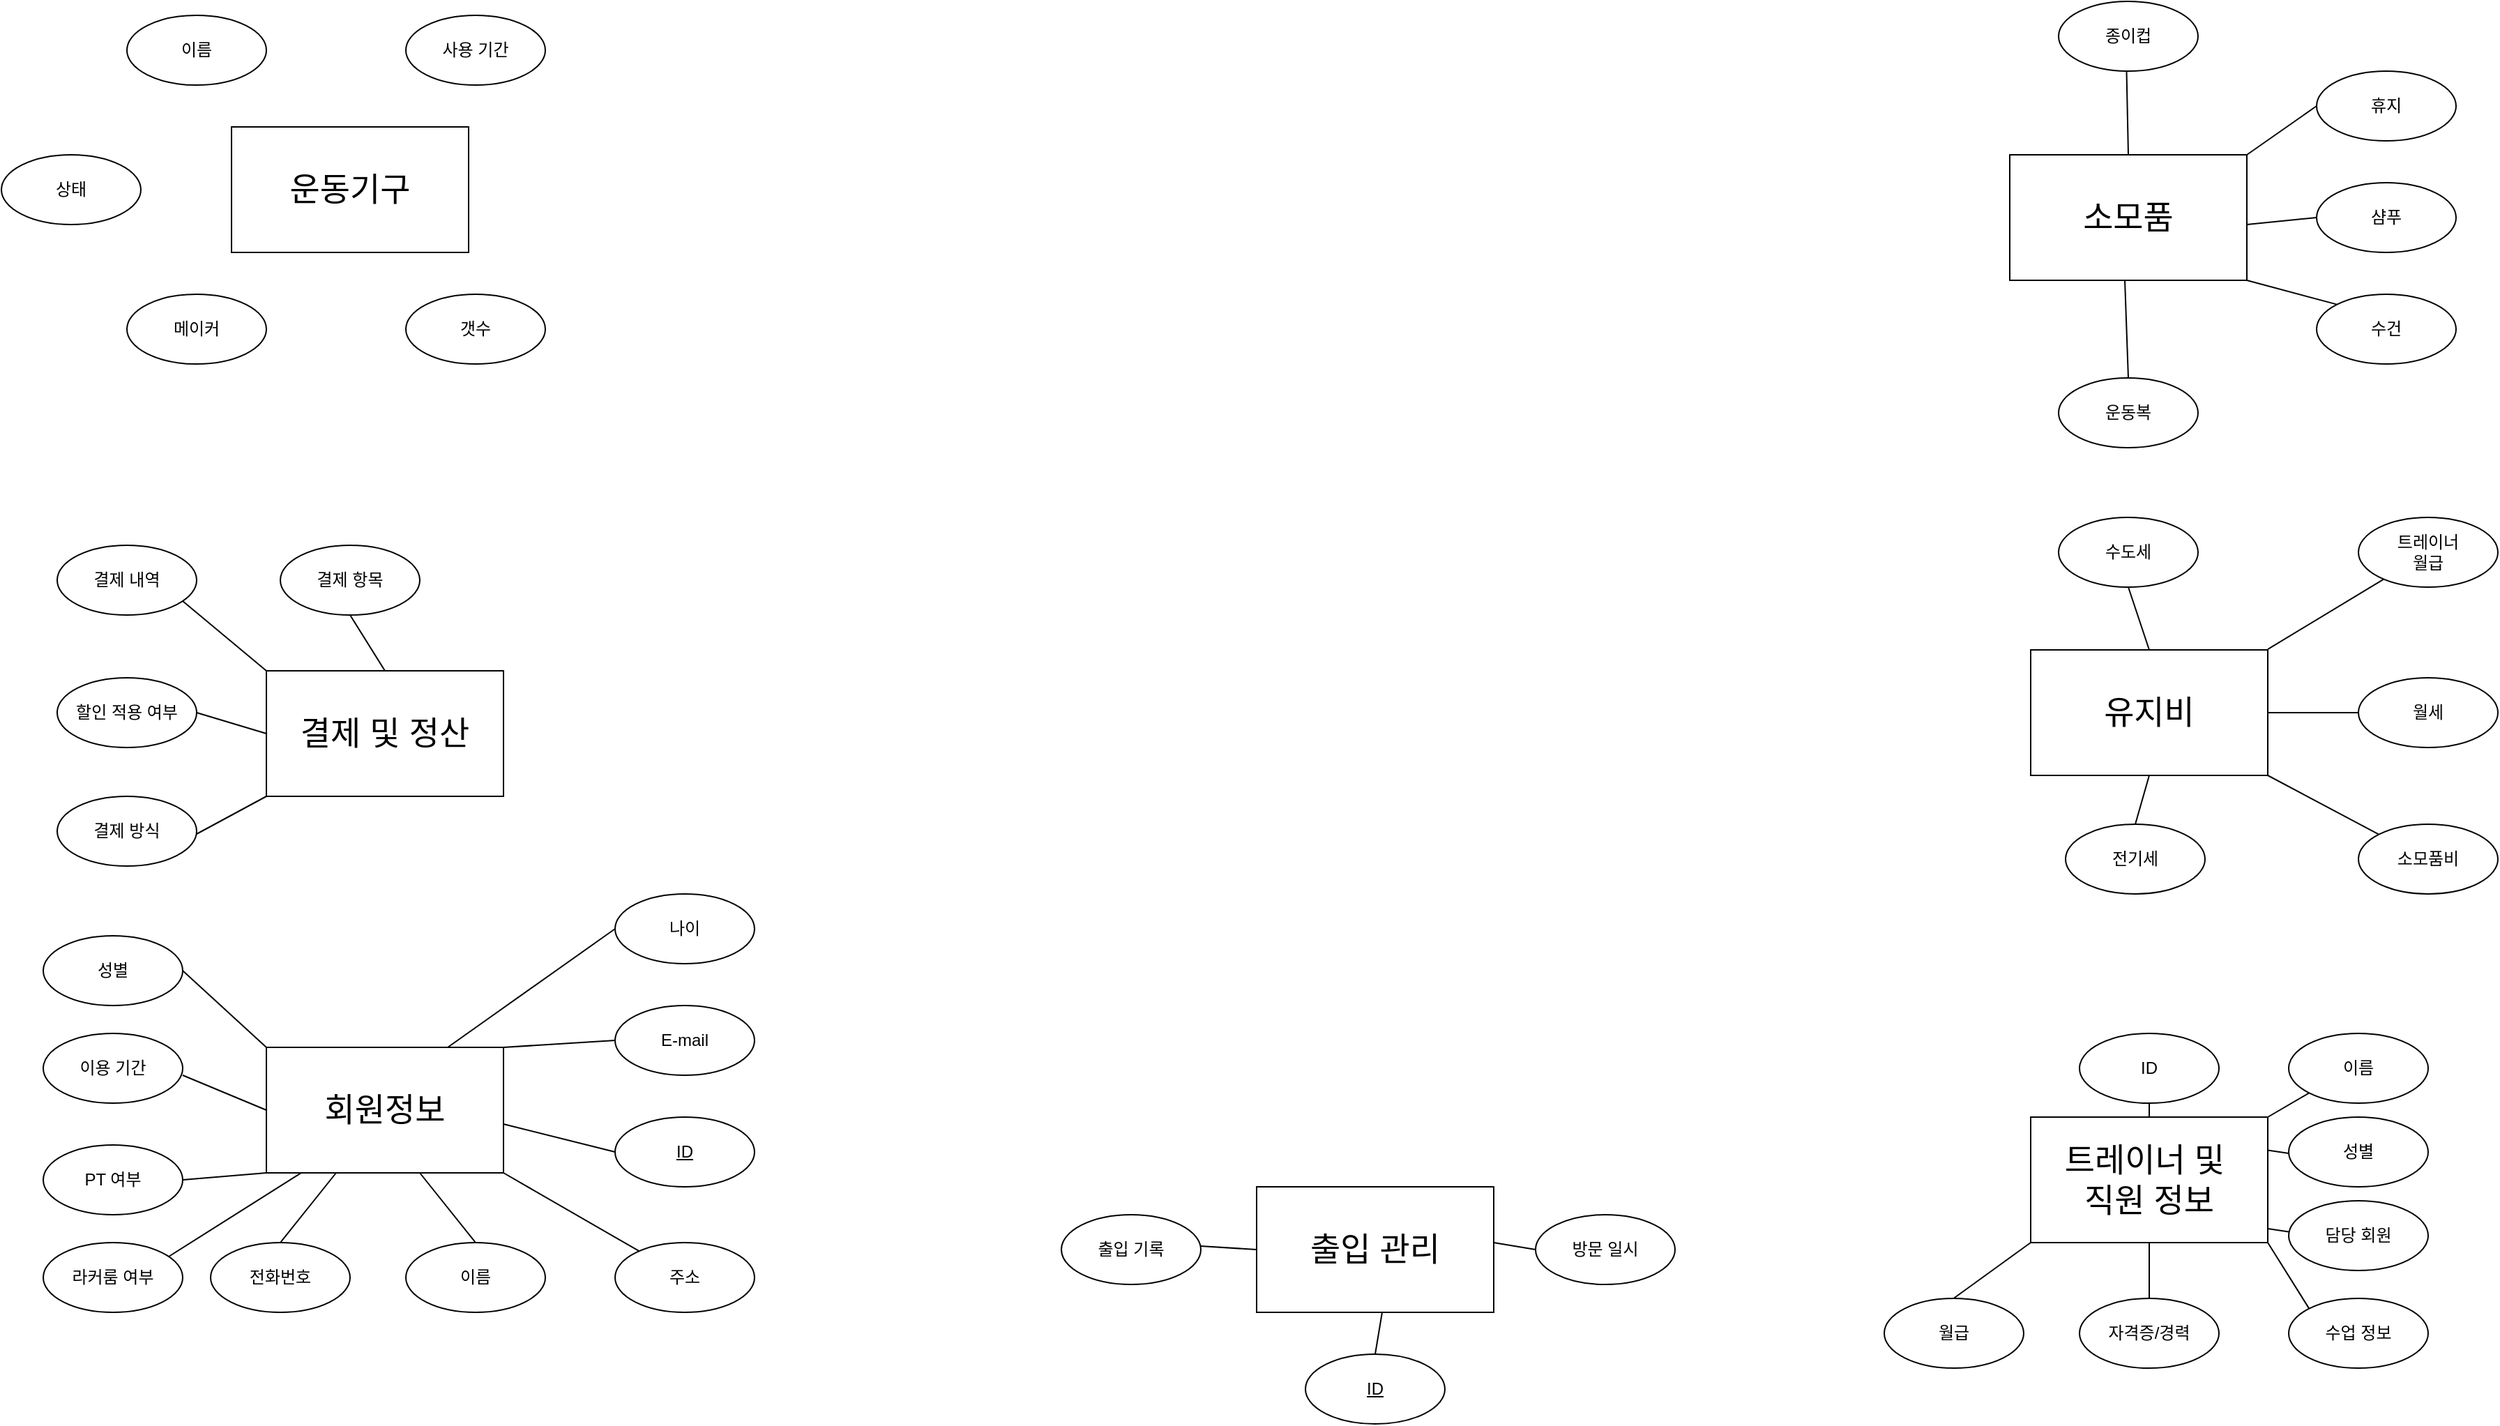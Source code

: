 <mxfile version="28.0.6">
  <diagram name="페이지-1" id="P63FoP_CtWomOQlccHTw">
    <mxGraphModel dx="1296" dy="675" grid="1" gridSize="10" guides="1" tooltips="1" connect="1" arrows="0" fold="1" page="1" pageScale="1" pageWidth="1920" pageHeight="1080" math="0" shadow="0">
      <root>
        <mxCell id="0" />
        <mxCell id="1" parent="0" />
        <mxCell id="dLRUBfrq3ruPYEKjrWTy-4" value="회원정보" style="html=1;dashed=0;whiteSpace=wrap;strokeColor=default;align=center;verticalAlign=middle;fontFamily=Helvetica;fontSize=23.5;fontColor=default;fillColor=default;strokeWidth=1;fillOpacity=100;imageWidth=24;" vertex="1" parent="1">
          <mxGeometry x="270" y="780" width="170" height="90" as="geometry" />
        </mxCell>
        <mxCell id="dLRUBfrq3ruPYEKjrWTy-6" value="트레이너 및&amp;nbsp;&lt;div&gt;&lt;span style=&quot;background-color: transparent; color: light-dark(rgb(0, 0, 0), rgb(255, 255, 255));&quot;&gt;직원&amp;nbsp;&lt;/span&gt;&lt;span style=&quot;background-color: transparent; color: light-dark(rgb(0, 0, 0), rgb(255, 255, 255));&quot;&gt;정보&lt;/span&gt;&lt;/div&gt;" style="html=1;dashed=0;whiteSpace=wrap;strokeColor=default;align=center;verticalAlign=middle;fontFamily=Helvetica;fontSize=23.5;fontColor=default;fillColor=default;strokeWidth=1;fillOpacity=100;imageWidth=24;" vertex="1" parent="1">
          <mxGeometry x="1535" y="830" width="170" height="90" as="geometry" />
        </mxCell>
        <mxCell id="dLRUBfrq3ruPYEKjrWTy-8" value="결제 및 정산" style="html=1;dashed=0;whiteSpace=wrap;strokeColor=default;align=center;verticalAlign=middle;fontFamily=Helvetica;fontSize=23.5;fontColor=default;fillColor=default;strokeWidth=1;fillOpacity=100;imageWidth=24;" vertex="1" parent="1">
          <mxGeometry x="270" y="510" width="170" height="90" as="geometry" />
        </mxCell>
        <mxCell id="dLRUBfrq3ruPYEKjrWTy-9" value="운동기구" style="html=1;dashed=0;whiteSpace=wrap;strokeColor=default;align=center;verticalAlign=middle;fontFamily=Helvetica;fontSize=23.5;fontColor=default;fillColor=default;strokeWidth=1;fillOpacity=100;imageWidth=24;" vertex="1" parent="1">
          <mxGeometry x="245" y="120" width="170" height="90" as="geometry" />
        </mxCell>
        <mxCell id="dLRUBfrq3ruPYEKjrWTy-17" value="소모품" style="html=1;dashed=0;whiteSpace=wrap;strokeColor=default;align=center;verticalAlign=middle;fontFamily=Helvetica;fontSize=23.5;fontColor=default;fillColor=default;strokeWidth=1;fillOpacity=100;imageWidth=24;" vertex="1" parent="1">
          <mxGeometry x="1520" y="140" width="170" height="90" as="geometry" />
        </mxCell>
        <mxCell id="dLRUBfrq3ruPYEKjrWTy-18" value="유지비" style="html=1;dashed=0;whiteSpace=wrap;strokeColor=default;align=center;verticalAlign=middle;fontFamily=Helvetica;fontSize=23.5;fontColor=default;fillColor=default;strokeWidth=1;fillOpacity=100;imageWidth=24;" vertex="1" parent="1">
          <mxGeometry x="1535" y="495" width="170" height="90" as="geometry" />
        </mxCell>
        <mxCell id="dLRUBfrq3ruPYEKjrWTy-25" value="이용 기간" style="ellipse;whiteSpace=wrap;html=1;fontSize=12;dashed=0;strokeWidth=1;" vertex="1" parent="1">
          <mxGeometry x="110" y="770" width="100" height="50" as="geometry" />
        </mxCell>
        <mxCell id="dLRUBfrq3ruPYEKjrWTy-27" value="이름" style="ellipse;whiteSpace=wrap;html=1;fontSize=12;dashed=0;strokeWidth=1;" vertex="1" parent="1">
          <mxGeometry x="370" y="920" width="100" height="50" as="geometry" />
        </mxCell>
        <mxCell id="dLRUBfrq3ruPYEKjrWTy-28" value="주소" style="ellipse;whiteSpace=wrap;html=1;fontSize=12;dashed=0;strokeWidth=1;" vertex="1" parent="1">
          <mxGeometry x="520" y="920" width="100" height="50" as="geometry" />
        </mxCell>
        <mxCell id="dLRUBfrq3ruPYEKjrWTy-29" value="전화번호" style="ellipse;whiteSpace=wrap;html=1;fontSize=12;dashed=0;strokeWidth=1;" vertex="1" parent="1">
          <mxGeometry x="230" y="920" width="100" height="50" as="geometry" />
        </mxCell>
        <mxCell id="dLRUBfrq3ruPYEKjrWTy-33" value="라커룸 여부" style="ellipse;whiteSpace=wrap;html=1;fontSize=12;dashed=0;strokeWidth=1;" vertex="1" parent="1">
          <mxGeometry x="110" y="920" width="100" height="50" as="geometry" />
        </mxCell>
        <mxCell id="dLRUBfrq3ruPYEKjrWTy-35" value="PT 여부" style="ellipse;whiteSpace=wrap;html=1;fontSize=12;dashed=0;strokeWidth=1;" vertex="1" parent="1">
          <mxGeometry x="110" y="850" width="100" height="50" as="geometry" />
        </mxCell>
        <mxCell id="dLRUBfrq3ruPYEKjrWTy-36" value="&lt;u&gt;ID&lt;/u&gt;" style="ellipse;whiteSpace=wrap;html=1;fontSize=12;dashed=0;strokeWidth=1;" vertex="1" parent="1">
          <mxGeometry x="520" y="830" width="100" height="50" as="geometry" />
        </mxCell>
        <mxCell id="dLRUBfrq3ruPYEKjrWTy-37" value="전기세" style="ellipse;whiteSpace=wrap;html=1;fontSize=12;dashed=0;strokeWidth=1;" vertex="1" parent="1">
          <mxGeometry x="1560" y="620" width="100" height="50" as="geometry" />
        </mxCell>
        <mxCell id="dLRUBfrq3ruPYEKjrWTy-38" value="수도세" style="ellipse;whiteSpace=wrap;html=1;fontSize=12;dashed=0;strokeWidth=1;" vertex="1" parent="1">
          <mxGeometry x="1555" y="400" width="100" height="50" as="geometry" />
        </mxCell>
        <mxCell id="dLRUBfrq3ruPYEKjrWTy-39" value="트레이너&lt;div&gt;월급&lt;/div&gt;" style="ellipse;whiteSpace=wrap;html=1;fontSize=12;dashed=0;strokeWidth=1;" vertex="1" parent="1">
          <mxGeometry x="1770" y="400" width="100" height="50" as="geometry" />
        </mxCell>
        <mxCell id="dLRUBfrq3ruPYEKjrWTy-40" value="월세" style="ellipse;whiteSpace=wrap;html=1;fontSize=12;dashed=0;strokeWidth=1;" vertex="1" parent="1">
          <mxGeometry x="1770" y="515" width="100" height="50" as="geometry" />
        </mxCell>
        <mxCell id="dLRUBfrq3ruPYEKjrWTy-41" value="소모품비" style="ellipse;whiteSpace=wrap;html=1;fontSize=12;dashed=0;strokeWidth=1;" vertex="1" parent="1">
          <mxGeometry x="1770" y="620" width="100" height="50" as="geometry" />
        </mxCell>
        <mxCell id="dLRUBfrq3ruPYEKjrWTy-43" value="샴푸" style="ellipse;whiteSpace=wrap;html=1;fontSize=12;dashed=0;strokeWidth=1;" vertex="1" parent="1">
          <mxGeometry x="1740" y="160" width="100" height="50" as="geometry" />
        </mxCell>
        <mxCell id="dLRUBfrq3ruPYEKjrWTy-44" value="수건" style="ellipse;whiteSpace=wrap;html=1;fontSize=12;dashed=0;strokeWidth=1;" vertex="1" parent="1">
          <mxGeometry x="1740" y="240" width="100" height="50" as="geometry" />
        </mxCell>
        <mxCell id="dLRUBfrq3ruPYEKjrWTy-45" value="휴지" style="ellipse;whiteSpace=wrap;html=1;fontSize=12;dashed=0;strokeWidth=1;" vertex="1" parent="1">
          <mxGeometry x="1740" y="80" width="100" height="50" as="geometry" />
        </mxCell>
        <mxCell id="dLRUBfrq3ruPYEKjrWTy-46" value="종이컵" style="ellipse;whiteSpace=wrap;html=1;fontSize=12;dashed=0;strokeWidth=1;" vertex="1" parent="1">
          <mxGeometry x="1555" y="30" width="100" height="50" as="geometry" />
        </mxCell>
        <mxCell id="dLRUBfrq3ruPYEKjrWTy-47" value="운동복" style="ellipse;whiteSpace=wrap;html=1;fontSize=12;dashed=0;strokeWidth=1;" vertex="1" parent="1">
          <mxGeometry x="1555" y="300" width="100" height="50" as="geometry" />
        </mxCell>
        <mxCell id="dLRUBfrq3ruPYEKjrWTy-48" value="이름" style="ellipse;whiteSpace=wrap;html=1;fontSize=12;dashed=0;strokeWidth=1;" vertex="1" parent="1">
          <mxGeometry x="170" y="40" width="100" height="50" as="geometry" />
        </mxCell>
        <mxCell id="dLRUBfrq3ruPYEKjrWTy-49" value="사용 기간" style="ellipse;whiteSpace=wrap;html=1;fontSize=12;dashed=0;strokeWidth=1;" vertex="1" parent="1">
          <mxGeometry x="370" y="40" width="100" height="50" as="geometry" />
        </mxCell>
        <mxCell id="dLRUBfrq3ruPYEKjrWTy-50" value="상태" style="ellipse;whiteSpace=wrap;html=1;fontSize=12;dashed=0;strokeWidth=1;" vertex="1" parent="1">
          <mxGeometry x="80" y="140" width="100" height="50" as="geometry" />
        </mxCell>
        <mxCell id="dLRUBfrq3ruPYEKjrWTy-51" value="메이커" style="ellipse;whiteSpace=wrap;html=1;fontSize=12;dashed=0;strokeWidth=1;" vertex="1" parent="1">
          <mxGeometry x="170" y="240" width="100" height="50" as="geometry" />
        </mxCell>
        <mxCell id="dLRUBfrq3ruPYEKjrWTy-52" value="갯수" style="ellipse;whiteSpace=wrap;html=1;fontSize=12;dashed=0;strokeWidth=1;" vertex="1" parent="1">
          <mxGeometry x="370" y="240" width="100" height="50" as="geometry" />
        </mxCell>
        <mxCell id="dLRUBfrq3ruPYEKjrWTy-53" value="결제 내역" style="ellipse;whiteSpace=wrap;html=1;fontSize=12;dashed=0;strokeWidth=1;" vertex="1" parent="1">
          <mxGeometry x="120" y="420" width="100" height="50" as="geometry" />
        </mxCell>
        <mxCell id="dLRUBfrq3ruPYEKjrWTy-54" value="할인 적용 여부" style="ellipse;whiteSpace=wrap;html=1;fontSize=12;dashed=0;strokeWidth=1;" vertex="1" parent="1">
          <mxGeometry x="120" y="515" width="100" height="50" as="geometry" />
        </mxCell>
        <mxCell id="dLRUBfrq3ruPYEKjrWTy-55" value="결제 방식" style="ellipse;whiteSpace=wrap;html=1;fontSize=12;dashed=0;strokeWidth=1;" vertex="1" parent="1">
          <mxGeometry x="120" y="600" width="100" height="50" as="geometry" />
        </mxCell>
        <mxCell id="dLRUBfrq3ruPYEKjrWTy-57" value="결제 항목" style="ellipse;whiteSpace=wrap;html=1;fontSize=12;dashed=0;strokeWidth=1;" vertex="1" parent="1">
          <mxGeometry x="280" y="420" width="100" height="50" as="geometry" />
        </mxCell>
        <mxCell id="dLRUBfrq3ruPYEKjrWTy-58" value="ID" style="ellipse;whiteSpace=wrap;html=1;fontSize=12;dashed=0;strokeWidth=1;" vertex="1" parent="1">
          <mxGeometry x="1570" y="770" width="100" height="50" as="geometry" />
        </mxCell>
        <mxCell id="dLRUBfrq3ruPYEKjrWTy-59" value="이름" style="ellipse;whiteSpace=wrap;html=1;fontSize=12;dashed=0;strokeWidth=1;" vertex="1" parent="1">
          <mxGeometry x="1720" y="770" width="100" height="50" as="geometry" />
        </mxCell>
        <mxCell id="dLRUBfrq3ruPYEKjrWTy-60" value="성별" style="ellipse;whiteSpace=wrap;html=1;fontSize=12;dashed=0;strokeWidth=1;" vertex="1" parent="1">
          <mxGeometry x="1720" y="830" width="100" height="50" as="geometry" />
        </mxCell>
        <mxCell id="dLRUBfrq3ruPYEKjrWTy-61" value="담당 회원" style="ellipse;whiteSpace=wrap;html=1;fontSize=12;dashed=0;strokeWidth=1;" vertex="1" parent="1">
          <mxGeometry x="1720" y="890" width="100" height="50" as="geometry" />
        </mxCell>
        <mxCell id="dLRUBfrq3ruPYEKjrWTy-62" value="수업 정보" style="ellipse;whiteSpace=wrap;html=1;fontSize=12;dashed=0;strokeWidth=1;" vertex="1" parent="1">
          <mxGeometry x="1720" y="960" width="100" height="50" as="geometry" />
        </mxCell>
        <mxCell id="dLRUBfrq3ruPYEKjrWTy-63" value="자격증/경력" style="ellipse;whiteSpace=wrap;html=1;fontSize=12;dashed=0;strokeWidth=1;" vertex="1" parent="1">
          <mxGeometry x="1570" y="960" width="100" height="50" as="geometry" />
        </mxCell>
        <mxCell id="dLRUBfrq3ruPYEKjrWTy-64" value="월급" style="ellipse;whiteSpace=wrap;html=1;fontSize=12;dashed=0;strokeWidth=1;" vertex="1" parent="1">
          <mxGeometry x="1430" y="960" width="100" height="50" as="geometry" />
        </mxCell>
        <mxCell id="dLRUBfrq3ruPYEKjrWTy-65" value="출입 관리" style="html=1;dashed=0;whiteSpace=wrap;strokeColor=default;align=center;verticalAlign=middle;fontFamily=Helvetica;fontSize=23.5;fontColor=default;fillColor=default;strokeWidth=1;fillOpacity=100;imageWidth=24;" vertex="1" parent="1">
          <mxGeometry x="980" y="880" width="170" height="90" as="geometry" />
        </mxCell>
        <mxCell id="dLRUBfrq3ruPYEKjrWTy-66" value="&lt;u&gt;ID&lt;/u&gt;" style="ellipse;whiteSpace=wrap;html=1;fontSize=12;dashed=0;strokeWidth=1;" vertex="1" parent="1">
          <mxGeometry x="1015" y="1000" width="100" height="50" as="geometry" />
        </mxCell>
        <mxCell id="dLRUBfrq3ruPYEKjrWTy-67" value="방문 일시" style="ellipse;whiteSpace=wrap;html=1;fontSize=12;dashed=0;strokeWidth=1;" vertex="1" parent="1">
          <mxGeometry x="1180" y="900" width="100" height="50" as="geometry" />
        </mxCell>
        <mxCell id="dLRUBfrq3ruPYEKjrWTy-68" value="출입 기록" style="ellipse;whiteSpace=wrap;html=1;fontSize=12;dashed=0;strokeWidth=1;" vertex="1" parent="1">
          <mxGeometry x="840" y="900" width="100" height="50" as="geometry" />
        </mxCell>
        <mxCell id="dLRUBfrq3ruPYEKjrWTy-69" value="성별" style="ellipse;whiteSpace=wrap;html=1;fontSize=12;dashed=0;strokeWidth=1;" vertex="1" parent="1">
          <mxGeometry x="110" y="700" width="100" height="50" as="geometry" />
        </mxCell>
        <mxCell id="dLRUBfrq3ruPYEKjrWTy-70" value="나이" style="ellipse;whiteSpace=wrap;html=1;fontSize=12;dashed=0;strokeWidth=1;" vertex="1" parent="1">
          <mxGeometry x="520" y="670" width="100" height="50" as="geometry" />
        </mxCell>
        <mxCell id="dLRUBfrq3ruPYEKjrWTy-71" value="E-mail" style="ellipse;whiteSpace=wrap;html=1;fontSize=12;dashed=0;strokeWidth=1;" vertex="1" parent="1">
          <mxGeometry x="520" y="750" width="100" height="50" as="geometry" />
        </mxCell>
        <mxCell id="dLRUBfrq3ruPYEKjrWTy-79" value="" style="endArrow=none;html=1;rounded=0;fontFamily=Helvetica;fontSize=12;fontColor=default;" edge="1" parent="1">
          <mxGeometry relative="1" as="geometry">
            <mxPoint x="1705" y="540" as="sourcePoint" />
            <mxPoint x="1770" y="540" as="targetPoint" />
          </mxGeometry>
        </mxCell>
        <mxCell id="dLRUBfrq3ruPYEKjrWTy-80" value="" style="endArrow=none;html=1;rounded=0;fontFamily=Helvetica;fontSize=12;fontColor=default;entryX=0;entryY=0;entryDx=0;entryDy=0;" edge="1" parent="1" target="dLRUBfrq3ruPYEKjrWTy-41">
          <mxGeometry relative="1" as="geometry">
            <mxPoint x="1705" y="585" as="sourcePoint" />
            <mxPoint x="1770" y="585" as="targetPoint" />
          </mxGeometry>
        </mxCell>
        <mxCell id="dLRUBfrq3ruPYEKjrWTy-81" value="" style="endArrow=none;html=1;rounded=0;fontFamily=Helvetica;fontSize=12;fontColor=default;" edge="1" parent="1" target="dLRUBfrq3ruPYEKjrWTy-39">
          <mxGeometry relative="1" as="geometry">
            <mxPoint x="1705" y="494.52" as="sourcePoint" />
            <mxPoint x="1770" y="494.52" as="targetPoint" />
          </mxGeometry>
        </mxCell>
        <mxCell id="dLRUBfrq3ruPYEKjrWTy-82" value="" style="endArrow=none;html=1;rounded=0;fontFamily=Helvetica;fontSize=12;fontColor=default;entryX=0.5;entryY=0;entryDx=0;entryDy=0;exitX=0.5;exitY=1;exitDx=0;exitDy=0;" edge="1" parent="1" source="dLRUBfrq3ruPYEKjrWTy-18" target="dLRUBfrq3ruPYEKjrWTy-37">
          <mxGeometry relative="1" as="geometry">
            <mxPoint x="1600" y="585" as="sourcePoint" />
            <mxPoint x="1679" y="627" as="targetPoint" />
          </mxGeometry>
        </mxCell>
        <mxCell id="dLRUBfrq3ruPYEKjrWTy-83" value="" style="endArrow=none;html=1;rounded=0;fontFamily=Helvetica;fontSize=12;fontColor=default;entryX=0.5;entryY=0;entryDx=0;entryDy=0;" edge="1" parent="1" target="dLRUBfrq3ruPYEKjrWTy-18">
          <mxGeometry relative="1" as="geometry">
            <mxPoint x="1605" y="450" as="sourcePoint" />
            <mxPoint x="1615" y="485" as="targetPoint" />
          </mxGeometry>
        </mxCell>
        <mxCell id="dLRUBfrq3ruPYEKjrWTy-84" value="" style="endArrow=none;html=1;rounded=0;fontFamily=Helvetica;fontSize=12;fontColor=default;entryX=0.5;entryY=0;entryDx=0;entryDy=0;" edge="1" parent="1" target="dLRUBfrq3ruPYEKjrWTy-47">
          <mxGeometry relative="1" as="geometry">
            <mxPoint x="1602.5" y="230" as="sourcePoint" />
            <mxPoint x="1617.5" y="275" as="targetPoint" />
          </mxGeometry>
        </mxCell>
        <mxCell id="dLRUBfrq3ruPYEKjrWTy-86" value="" style="endArrow=none;html=1;rounded=0;fontFamily=Helvetica;fontSize=12;fontColor=default;entryX=0.5;entryY=0;entryDx=0;entryDy=0;" edge="1" parent="1" target="dLRUBfrq3ruPYEKjrWTy-17">
          <mxGeometry relative="1" as="geometry">
            <mxPoint x="1603.75" y="80" as="sourcePoint" />
            <mxPoint x="1606.25" y="150" as="targetPoint" />
          </mxGeometry>
        </mxCell>
        <mxCell id="dLRUBfrq3ruPYEKjrWTy-87" value="" style="endArrow=none;html=1;rounded=0;fontFamily=Helvetica;fontSize=12;fontColor=default;entryX=0;entryY=0;entryDx=0;entryDy=0;" edge="1" parent="1" target="dLRUBfrq3ruPYEKjrWTy-44">
          <mxGeometry relative="1" as="geometry">
            <mxPoint x="1690" y="230" as="sourcePoint" />
            <mxPoint x="1691.25" y="290" as="targetPoint" />
          </mxGeometry>
        </mxCell>
        <mxCell id="dLRUBfrq3ruPYEKjrWTy-88" value="" style="endArrow=none;html=1;rounded=0;fontFamily=Helvetica;fontSize=12;fontColor=default;entryX=0;entryY=0.5;entryDx=0;entryDy=0;" edge="1" parent="1" target="dLRUBfrq3ruPYEKjrWTy-43">
          <mxGeometry relative="1" as="geometry">
            <mxPoint x="1690" y="190" as="sourcePoint" />
            <mxPoint x="1754" y="207" as="targetPoint" />
          </mxGeometry>
        </mxCell>
        <mxCell id="dLRUBfrq3ruPYEKjrWTy-89" value="" style="endArrow=none;html=1;rounded=0;fontFamily=Helvetica;fontSize=12;fontColor=default;entryX=0;entryY=0.5;entryDx=0;entryDy=0;" edge="1" parent="1" target="dLRUBfrq3ruPYEKjrWTy-45">
          <mxGeometry relative="1" as="geometry">
            <mxPoint x="1690" y="140" as="sourcePoint" />
            <mxPoint x="1740" y="135" as="targetPoint" />
          </mxGeometry>
        </mxCell>
        <mxCell id="dLRUBfrq3ruPYEKjrWTy-91" value="" style="endArrow=none;html=1;rounded=0;fontFamily=Helvetica;fontSize=12;fontColor=default;entryX=0;entryY=0.5;entryDx=0;entryDy=0;" edge="1" parent="1" target="dLRUBfrq3ruPYEKjrWTy-36">
          <mxGeometry relative="1" as="geometry">
            <mxPoint x="440" y="835" as="sourcePoint" />
            <mxPoint x="490" y="830" as="targetPoint" />
          </mxGeometry>
        </mxCell>
        <mxCell id="dLRUBfrq3ruPYEKjrWTy-92" value="" style="endArrow=none;html=1;rounded=0;fontFamily=Helvetica;fontSize=12;fontColor=default;" edge="1" parent="1" target="dLRUBfrq3ruPYEKjrWTy-28">
          <mxGeometry relative="1" as="geometry">
            <mxPoint x="440" y="870" as="sourcePoint" />
            <mxPoint x="520" y="890" as="targetPoint" />
          </mxGeometry>
        </mxCell>
        <mxCell id="dLRUBfrq3ruPYEKjrWTy-93" value="" style="endArrow=none;html=1;rounded=0;fontFamily=Helvetica;fontSize=12;fontColor=default;entryX=0.5;entryY=0;entryDx=0;entryDy=0;" edge="1" parent="1" target="dLRUBfrq3ruPYEKjrWTy-27">
          <mxGeometry relative="1" as="geometry">
            <mxPoint x="380" y="870" as="sourcePoint" />
            <mxPoint x="477" y="926" as="targetPoint" />
          </mxGeometry>
        </mxCell>
        <mxCell id="dLRUBfrq3ruPYEKjrWTy-94" value="" style="endArrow=none;html=1;rounded=0;fontFamily=Helvetica;fontSize=12;fontColor=default;entryX=0.5;entryY=0;entryDx=0;entryDy=0;" edge="1" parent="1" target="dLRUBfrq3ruPYEKjrWTy-29">
          <mxGeometry relative="1" as="geometry">
            <mxPoint x="320" y="870" as="sourcePoint" />
            <mxPoint x="360" y="920" as="targetPoint" />
          </mxGeometry>
        </mxCell>
        <mxCell id="dLRUBfrq3ruPYEKjrWTy-95" value="" style="endArrow=none;html=1;rounded=0;fontFamily=Helvetica;fontSize=12;fontColor=default;entryX=1;entryY=0.5;entryDx=0;entryDy=0;exitX=0;exitY=0;exitDx=0;exitDy=0;" edge="1" parent="1" source="dLRUBfrq3ruPYEKjrWTy-4" target="dLRUBfrq3ruPYEKjrWTy-69">
          <mxGeometry relative="1" as="geometry">
            <mxPoint x="250" y="670" as="sourcePoint" />
            <mxPoint x="210" y="720" as="targetPoint" />
          </mxGeometry>
        </mxCell>
        <mxCell id="dLRUBfrq3ruPYEKjrWTy-96" value="" style="endArrow=none;html=1;rounded=0;fontFamily=Helvetica;fontSize=12;fontColor=default;entryX=1;entryY=0.5;entryDx=0;entryDy=0;exitX=0;exitY=0.5;exitDx=0;exitDy=0;" edge="1" parent="1" source="dLRUBfrq3ruPYEKjrWTy-4">
          <mxGeometry relative="1" as="geometry">
            <mxPoint x="270" y="855" as="sourcePoint" />
            <mxPoint x="210" y="800" as="targetPoint" />
          </mxGeometry>
        </mxCell>
        <mxCell id="dLRUBfrq3ruPYEKjrWTy-97" value="" style="endArrow=none;html=1;rounded=0;fontFamily=Helvetica;fontSize=12;fontColor=default;entryX=1;entryY=0.5;entryDx=0;entryDy=0;exitX=0;exitY=1;exitDx=0;exitDy=0;" edge="1" parent="1" source="dLRUBfrq3ruPYEKjrWTy-4">
          <mxGeometry relative="1" as="geometry">
            <mxPoint x="270" y="900" as="sourcePoint" />
            <mxPoint x="210" y="875" as="targetPoint" />
          </mxGeometry>
        </mxCell>
        <mxCell id="dLRUBfrq3ruPYEKjrWTy-98" value="" style="endArrow=none;html=1;rounded=0;fontFamily=Helvetica;fontSize=12;fontColor=default;exitX=0.145;exitY=1.002;exitDx=0;exitDy=0;exitPerimeter=0;" edge="1" parent="1" source="dLRUBfrq3ruPYEKjrWTy-4">
          <mxGeometry relative="1" as="geometry">
            <mxPoint x="260" y="922.5" as="sourcePoint" />
            <mxPoint x="200" y="930" as="targetPoint" />
          </mxGeometry>
        </mxCell>
        <mxCell id="dLRUBfrq3ruPYEKjrWTy-99" value="" style="endArrow=none;html=1;rounded=0;fontFamily=Helvetica;fontSize=12;fontColor=default;entryX=0;entryY=0.5;entryDx=0;entryDy=0;" edge="1" parent="1" target="dLRUBfrq3ruPYEKjrWTy-71">
          <mxGeometry relative="1" as="geometry">
            <mxPoint x="440" y="780" as="sourcePoint" />
            <mxPoint x="480" y="830" as="targetPoint" />
          </mxGeometry>
        </mxCell>
        <mxCell id="dLRUBfrq3ruPYEKjrWTy-100" value="" style="endArrow=none;html=1;rounded=0;fontFamily=Helvetica;fontSize=12;fontColor=default;entryX=0;entryY=0.5;entryDx=0;entryDy=0;" edge="1" parent="1" target="dLRUBfrq3ruPYEKjrWTy-70">
          <mxGeometry relative="1" as="geometry">
            <mxPoint x="400" y="780" as="sourcePoint" />
            <mxPoint x="480" y="775" as="targetPoint" />
          </mxGeometry>
        </mxCell>
        <mxCell id="dLRUBfrq3ruPYEKjrWTy-101" value="" style="endArrow=none;html=1;rounded=0;fontFamily=Helvetica;fontSize=12;fontColor=default;entryX=0;entryY=1;entryDx=0;entryDy=0;" edge="1" parent="1" target="dLRUBfrq3ruPYEKjrWTy-8">
          <mxGeometry relative="1" as="geometry">
            <mxPoint x="220" y="627" as="sourcePoint" />
            <mxPoint x="300" y="622.5" as="targetPoint" />
          </mxGeometry>
        </mxCell>
        <mxCell id="dLRUBfrq3ruPYEKjrWTy-102" value="" style="endArrow=none;html=1;rounded=0;fontFamily=Helvetica;fontSize=12;fontColor=default;entryX=0;entryY=0.5;entryDx=0;entryDy=0;" edge="1" parent="1" target="dLRUBfrq3ruPYEKjrWTy-8">
          <mxGeometry relative="1" as="geometry">
            <mxPoint x="220" y="540" as="sourcePoint" />
            <mxPoint x="270" y="513" as="targetPoint" />
          </mxGeometry>
        </mxCell>
        <mxCell id="dLRUBfrq3ruPYEKjrWTy-103" value="" style="endArrow=none;html=1;rounded=0;fontFamily=Helvetica;fontSize=12;fontColor=default;entryX=0;entryY=0;entryDx=0;entryDy=0;" edge="1" parent="1" target="dLRUBfrq3ruPYEKjrWTy-8">
          <mxGeometry relative="1" as="geometry">
            <mxPoint x="210" y="460" as="sourcePoint" />
            <mxPoint x="260" y="475" as="targetPoint" />
          </mxGeometry>
        </mxCell>
        <mxCell id="dLRUBfrq3ruPYEKjrWTy-104" value="" style="endArrow=none;html=1;rounded=0;fontFamily=Helvetica;fontSize=12;fontColor=default;entryX=0.5;entryY=0;entryDx=0;entryDy=0;" edge="1" parent="1" target="dLRUBfrq3ruPYEKjrWTy-8">
          <mxGeometry relative="1" as="geometry">
            <mxPoint x="330" y="470" as="sourcePoint" />
            <mxPoint x="390" y="520" as="targetPoint" />
          </mxGeometry>
        </mxCell>
        <mxCell id="dLRUBfrq3ruPYEKjrWTy-105" value="" style="endArrow=none;html=1;rounded=0;fontFamily=Helvetica;fontSize=12;fontColor=default;entryX=0.5;entryY=0;entryDx=0;entryDy=0;" edge="1" parent="1" target="dLRUBfrq3ruPYEKjrWTy-66">
          <mxGeometry relative="1" as="geometry">
            <mxPoint x="1070" y="970" as="sourcePoint" />
            <mxPoint x="1130" y="1020" as="targetPoint" />
          </mxGeometry>
        </mxCell>
        <mxCell id="dLRUBfrq3ruPYEKjrWTy-106" value="" style="endArrow=none;html=1;rounded=0;fontFamily=Helvetica;fontSize=12;fontColor=default;entryX=0;entryY=0.5;entryDx=0;entryDy=0;" edge="1" parent="1" target="dLRUBfrq3ruPYEKjrWTy-67">
          <mxGeometry relative="1" as="geometry">
            <mxPoint x="1150" y="920" as="sourcePoint" />
            <mxPoint x="1145" y="950" as="targetPoint" />
          </mxGeometry>
        </mxCell>
        <mxCell id="dLRUBfrq3ruPYEKjrWTy-107" value="" style="endArrow=none;html=1;rounded=0;fontFamily=Helvetica;fontSize=12;fontColor=default;entryX=0;entryY=0.5;entryDx=0;entryDy=0;" edge="1" parent="1" target="dLRUBfrq3ruPYEKjrWTy-65">
          <mxGeometry relative="1" as="geometry">
            <mxPoint x="940" y="922.5" as="sourcePoint" />
            <mxPoint x="970" y="927.5" as="targetPoint" />
          </mxGeometry>
        </mxCell>
        <mxCell id="dLRUBfrq3ruPYEKjrWTy-108" value="" style="endArrow=none;html=1;rounded=0;fontFamily=Helvetica;fontSize=12;fontColor=default;" edge="1" parent="1">
          <mxGeometry relative="1" as="geometry">
            <mxPoint x="1705" y="853.75" as="sourcePoint" />
            <mxPoint x="1720" y="856" as="targetPoint" />
          </mxGeometry>
        </mxCell>
        <mxCell id="dLRUBfrq3ruPYEKjrWTy-109" value="" style="endArrow=none;html=1;rounded=0;fontFamily=Helvetica;fontSize=12;fontColor=default;" edge="1" parent="1">
          <mxGeometry relative="1" as="geometry">
            <mxPoint x="1705" y="910" as="sourcePoint" />
            <mxPoint x="1720" y="912.25" as="targetPoint" />
          </mxGeometry>
        </mxCell>
        <mxCell id="dLRUBfrq3ruPYEKjrWTy-110" value="" style="endArrow=none;html=1;rounded=0;fontFamily=Helvetica;fontSize=12;fontColor=default;entryX=0;entryY=0;entryDx=0;entryDy=0;exitX=1;exitY=1;exitDx=0;exitDy=0;" edge="1" parent="1" source="dLRUBfrq3ruPYEKjrWTy-6" target="dLRUBfrq3ruPYEKjrWTy-62">
          <mxGeometry relative="1" as="geometry">
            <mxPoint x="1720" y="967.75" as="sourcePoint" />
            <mxPoint x="1735" y="970" as="targetPoint" />
          </mxGeometry>
        </mxCell>
        <mxCell id="dLRUBfrq3ruPYEKjrWTy-111" value="" style="endArrow=none;html=1;rounded=0;fontFamily=Helvetica;fontSize=12;fontColor=default;exitX=0.5;exitY=1;exitDx=0;exitDy=0;entryX=0.5;entryY=0;entryDx=0;entryDy=0;" edge="1" parent="1" source="dLRUBfrq3ruPYEKjrWTy-6" target="dLRUBfrq3ruPYEKjrWTy-63">
          <mxGeometry relative="1" as="geometry">
            <mxPoint x="1620" y="940" as="sourcePoint" />
            <mxPoint x="1635" y="942.25" as="targetPoint" />
          </mxGeometry>
        </mxCell>
        <mxCell id="dLRUBfrq3ruPYEKjrWTy-112" value="" style="endArrow=none;html=1;rounded=0;fontFamily=Helvetica;fontSize=12;fontColor=default;exitX=0;exitY=1;exitDx=0;exitDy=0;entryX=0.5;entryY=0;entryDx=0;entryDy=0;" edge="1" parent="1" source="dLRUBfrq3ruPYEKjrWTy-6">
          <mxGeometry relative="1" as="geometry">
            <mxPoint x="1479.74" y="920" as="sourcePoint" />
            <mxPoint x="1479.74" y="960" as="targetPoint" />
          </mxGeometry>
        </mxCell>
        <mxCell id="dLRUBfrq3ruPYEKjrWTy-113" value="" style="endArrow=none;html=1;rounded=0;fontFamily=Helvetica;fontSize=12;fontColor=default;exitX=0.5;exitY=1;exitDx=0;exitDy=0;entryX=0.5;entryY=0;entryDx=0;entryDy=0;" edge="1" parent="1" source="dLRUBfrq3ruPYEKjrWTy-58">
          <mxGeometry relative="1" as="geometry">
            <mxPoint x="1760.26" y="790" as="sourcePoint" />
            <mxPoint x="1620" y="830" as="targetPoint" />
          </mxGeometry>
        </mxCell>
        <mxCell id="dLRUBfrq3ruPYEKjrWTy-116" value="" style="endArrow=none;html=1;rounded=0;fontFamily=Helvetica;fontSize=12;fontColor=default;exitX=0;exitY=1;exitDx=0;exitDy=0;entryX=0.5;entryY=0;entryDx=0;entryDy=0;" edge="1" parent="1" source="dLRUBfrq3ruPYEKjrWTy-59">
          <mxGeometry relative="1" as="geometry">
            <mxPoint x="1705" y="820" as="sourcePoint" />
            <mxPoint x="1705" y="830" as="targetPoint" />
          </mxGeometry>
        </mxCell>
      </root>
    </mxGraphModel>
  </diagram>
</mxfile>

